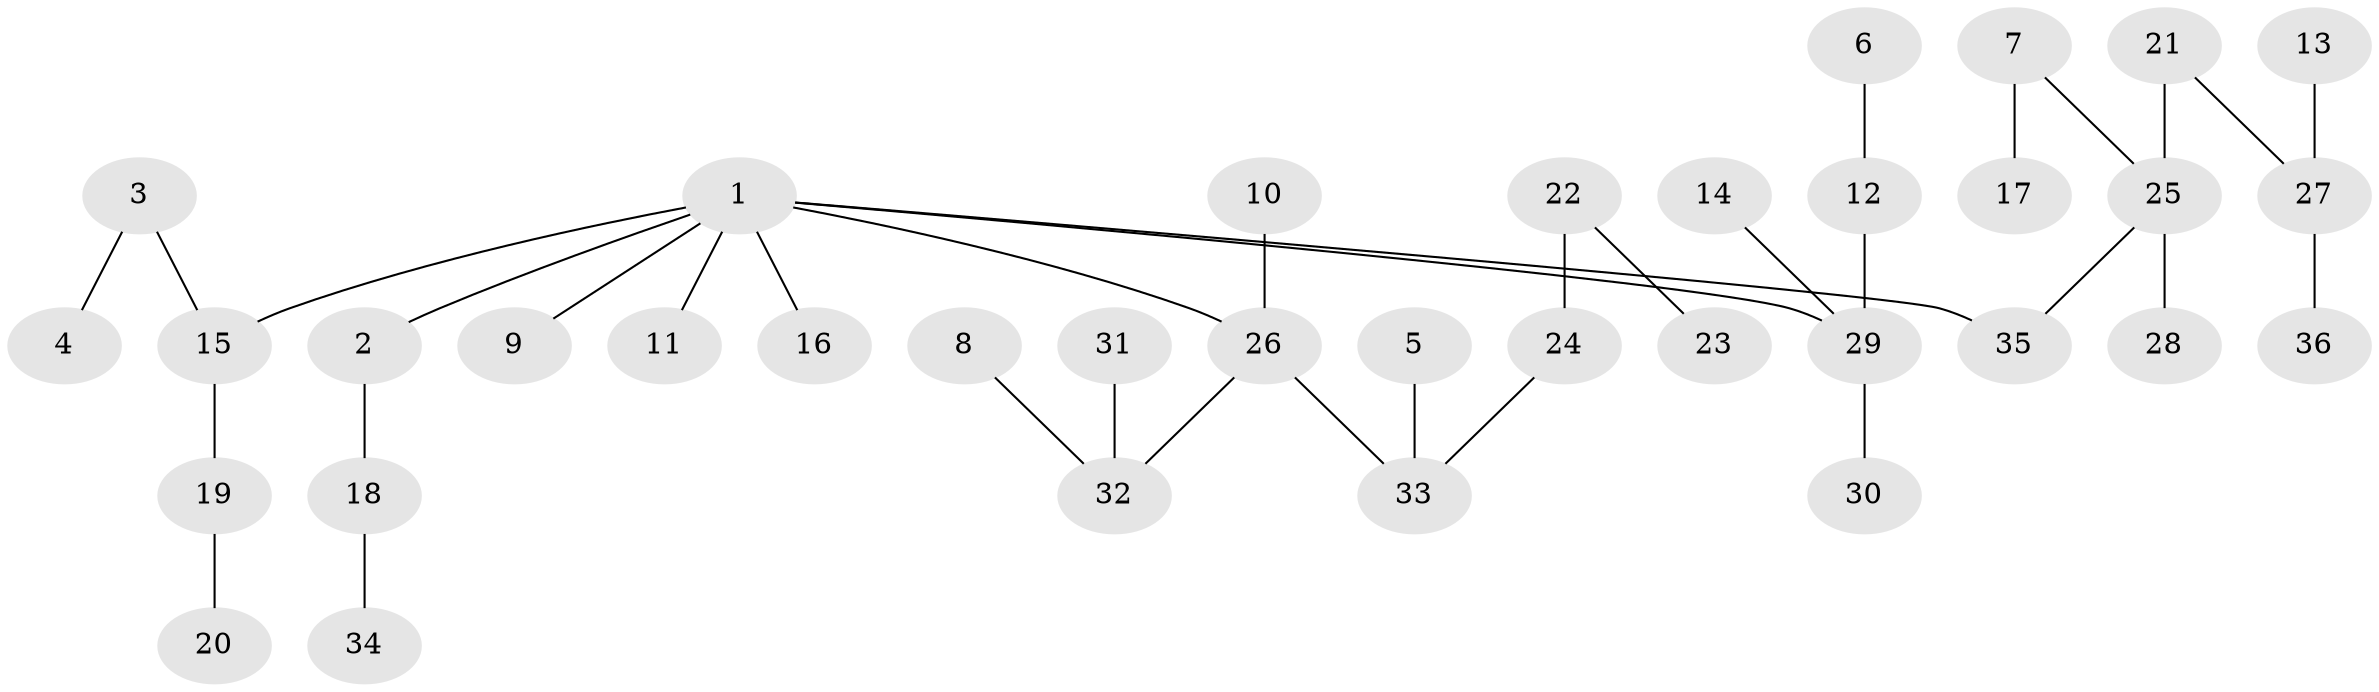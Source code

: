 // original degree distribution, {2: 0.323943661971831, 7: 0.014084507042253521, 4: 0.11267605633802817, 5: 0.014084507042253521, 3: 0.08450704225352113, 1: 0.4507042253521127}
// Generated by graph-tools (version 1.1) at 2025/26/03/09/25 03:26:30]
// undirected, 36 vertices, 35 edges
graph export_dot {
graph [start="1"]
  node [color=gray90,style=filled];
  1;
  2;
  3;
  4;
  5;
  6;
  7;
  8;
  9;
  10;
  11;
  12;
  13;
  14;
  15;
  16;
  17;
  18;
  19;
  20;
  21;
  22;
  23;
  24;
  25;
  26;
  27;
  28;
  29;
  30;
  31;
  32;
  33;
  34;
  35;
  36;
  1 -- 2 [weight=1.0];
  1 -- 9 [weight=1.0];
  1 -- 11 [weight=1.0];
  1 -- 15 [weight=1.0];
  1 -- 16 [weight=1.0];
  1 -- 26 [weight=1.0];
  1 -- 29 [weight=1.0];
  1 -- 35 [weight=1.0];
  2 -- 18 [weight=1.0];
  3 -- 4 [weight=1.0];
  3 -- 15 [weight=1.0];
  5 -- 33 [weight=1.0];
  6 -- 12 [weight=1.0];
  7 -- 17 [weight=1.0];
  7 -- 25 [weight=1.0];
  8 -- 32 [weight=1.0];
  10 -- 26 [weight=1.0];
  12 -- 29 [weight=1.0];
  13 -- 27 [weight=1.0];
  14 -- 29 [weight=1.0];
  15 -- 19 [weight=1.0];
  18 -- 34 [weight=1.0];
  19 -- 20 [weight=1.0];
  21 -- 25 [weight=1.0];
  21 -- 27 [weight=1.0];
  22 -- 23 [weight=1.0];
  22 -- 24 [weight=1.0];
  24 -- 33 [weight=1.0];
  25 -- 28 [weight=1.0];
  25 -- 35 [weight=1.0];
  26 -- 32 [weight=1.0];
  26 -- 33 [weight=1.0];
  27 -- 36 [weight=1.0];
  29 -- 30 [weight=1.0];
  31 -- 32 [weight=1.0];
}
